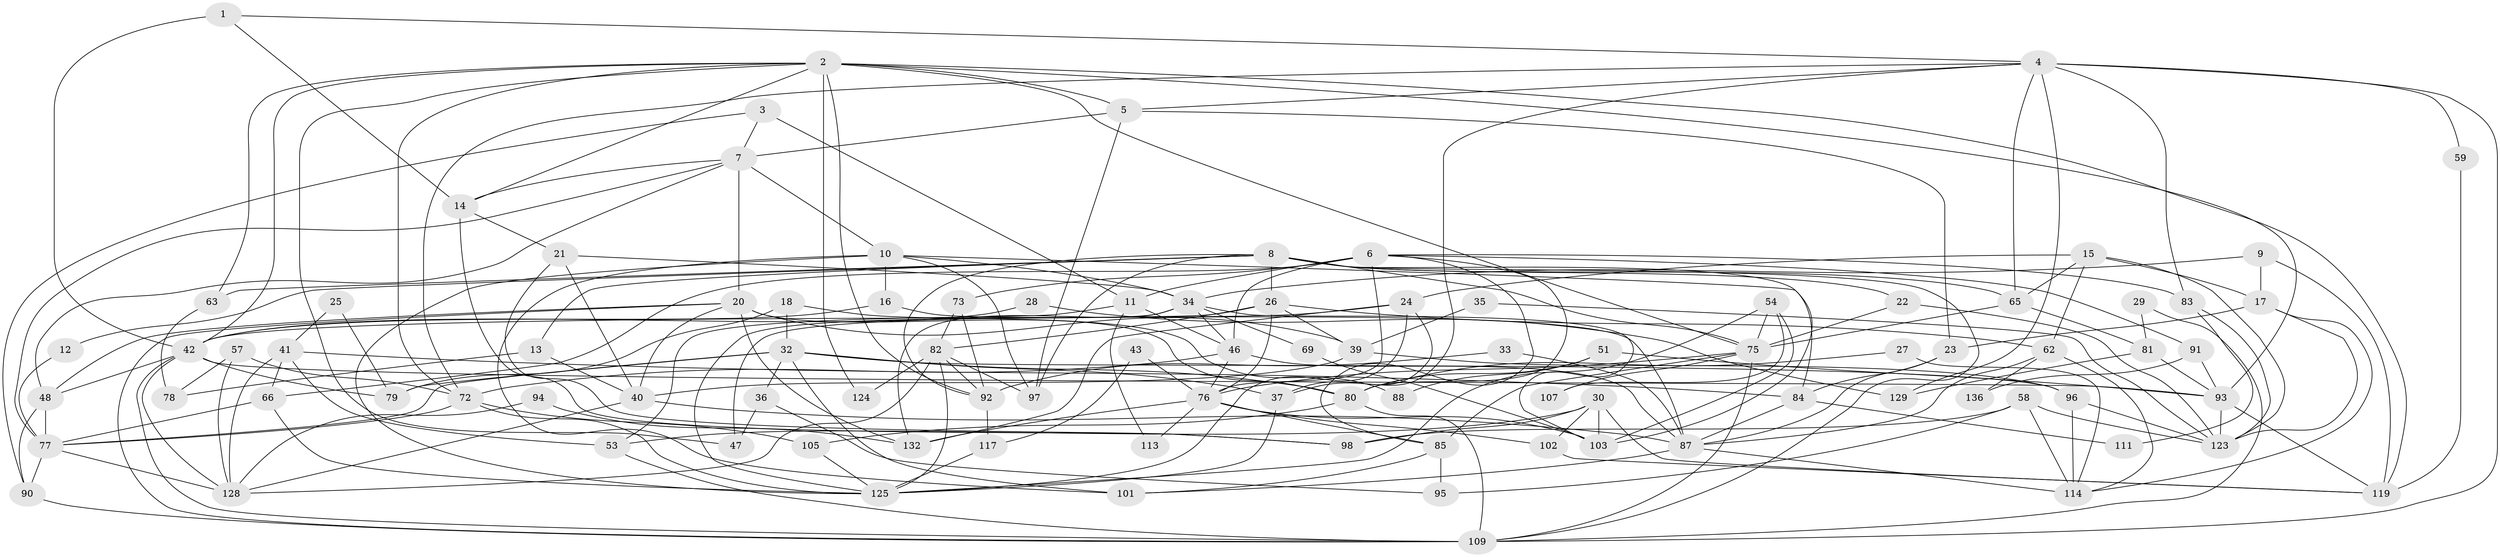 // original degree distribution, {3: 0.24087591240875914, 7: 0.058394160583941604, 4: 0.26277372262773724, 8: 0.0072992700729927005, 5: 0.17518248175182483, 6: 0.08029197080291971, 2: 0.1678832116788321, 9: 0.0072992700729927005}
// Generated by graph-tools (version 1.1) at 2025/11/02/27/25 16:11:17]
// undirected, 96 vertices, 228 edges
graph export_dot {
graph [start="1"]
  node [color=gray90,style=filled];
  1;
  2 [super="+49"];
  3;
  4 [super="+108"];
  5 [super="+45"];
  6 [super="+135"];
  7 [super="+44"];
  8 [super="+67"];
  9;
  10 [super="+19"];
  11 [super="+56"];
  12;
  13;
  14 [super="+38"];
  15;
  16 [super="+60"];
  17 [super="+50"];
  18;
  20 [super="+31"];
  21 [super="+55"];
  22;
  23;
  24 [super="+116"];
  25;
  26;
  27;
  28;
  29;
  30 [super="+71"];
  32 [super="+61"];
  33;
  34 [super="+68"];
  35;
  36;
  37;
  39 [super="+131"];
  40 [super="+52"];
  41;
  42 [super="+86"];
  43;
  46 [super="+121"];
  47;
  48 [super="+64"];
  51;
  53;
  54;
  57 [super="+110"];
  58;
  59;
  62;
  63;
  65 [super="+70"];
  66;
  69;
  72 [super="+74"];
  73;
  75 [super="+137"];
  76 [super="+126"];
  77 [super="+104"];
  78;
  79;
  80 [super="+115"];
  81;
  82 [super="+106"];
  83;
  84;
  85 [super="+100"];
  87 [super="+89"];
  88;
  90;
  91;
  92 [super="+122"];
  93 [super="+134"];
  94;
  95;
  96 [super="+99"];
  97;
  98;
  101;
  102;
  103 [super="+130"];
  105;
  107;
  109 [super="+112"];
  111;
  113;
  114 [super="+118"];
  117;
  119 [super="+120"];
  123 [super="+133"];
  124;
  125 [super="+127"];
  128;
  129;
  132;
  136;
  1 -- 4;
  1 -- 42;
  1 -- 14;
  2 -- 47;
  2 -- 72;
  2 -- 119;
  2 -- 124;
  2 -- 5;
  2 -- 42;
  2 -- 75;
  2 -- 92;
  2 -- 63;
  2 -- 14;
  2 -- 93;
  3 -- 90;
  3 -- 11 [weight=2];
  3 -- 7;
  4 -- 65;
  4 -- 37;
  4 -- 83 [weight=2];
  4 -- 129;
  4 -- 5;
  4 -- 59;
  4 -- 109;
  4 -- 72;
  5 -- 97;
  5 -- 7;
  5 -- 23;
  6 -- 66;
  6 -- 83;
  6 -- 91;
  6 -- 76;
  6 -- 80;
  6 -- 85;
  6 -- 73;
  6 -- 11;
  6 -- 46;
  7 -- 14;
  7 -- 48;
  7 -- 20;
  7 -- 10;
  7 -- 77;
  8 -- 103;
  8 -- 12;
  8 -- 65;
  8 -- 97;
  8 -- 13;
  8 -- 22;
  8 -- 26;
  8 -- 92;
  8 -- 63;
  8 -- 75;
  8 -- 109;
  9 -- 119;
  9 -- 34;
  9 -- 17;
  10 -- 101;
  10 -- 84;
  10 -- 97;
  10 -- 125;
  10 -- 34;
  10 -- 16;
  11 -- 53;
  11 -- 113;
  11 -- 46;
  12 -- 77;
  13 -- 40;
  13 -- 78;
  14 -- 21;
  14 -- 98;
  15 -- 123;
  15 -- 62;
  15 -- 24;
  15 -- 65;
  15 -- 17;
  16 -- 87;
  16 -- 42;
  17 -- 23;
  17 -- 114;
  17 -- 123;
  18 -- 79;
  18 -- 32;
  18 -- 88;
  20 -- 40;
  20 -- 48;
  20 -- 132;
  20 -- 109;
  20 -- 39;
  20 -- 80 [weight=2];
  21 -- 98;
  21 -- 34;
  21 -- 40;
  22 -- 123;
  22 -- 75;
  23 -- 84;
  23 -- 87;
  24 -- 132;
  24 -- 42;
  24 -- 37;
  24 -- 125;
  25 -- 41;
  25 -- 79;
  26 -- 62;
  26 -- 47;
  26 -- 76;
  26 -- 82;
  26 -- 39;
  27 -- 80;
  27 -- 114;
  28 -- 129;
  28 -- 42;
  29 -- 81;
  29 -- 109;
  30 -- 103;
  30 -- 98;
  30 -- 102;
  30 -- 119;
  30 -- 53;
  32 -- 77;
  32 -- 80;
  32 -- 36;
  32 -- 37;
  32 -- 101;
  32 -- 79;
  32 -- 96;
  33 -- 92;
  33 -- 87;
  34 -- 69;
  34 -- 132;
  34 -- 103;
  34 -- 125;
  34 -- 46;
  35 -- 123;
  35 -- 39;
  36 -- 47;
  36 -- 95;
  37 -- 125;
  39 -- 40;
  39 -- 96;
  40 -- 128;
  40 -- 87;
  41 -- 66;
  41 -- 128;
  41 -- 53;
  41 -- 84;
  42 -- 128;
  42 -- 109;
  42 -- 93;
  42 -- 79;
  42 -- 48;
  43 -- 117;
  43 -- 76;
  46 -- 76;
  46 -- 87;
  46 -- 72;
  48 -- 77;
  48 -- 90;
  51 -- 80;
  51 -- 88;
  51 -- 93;
  53 -- 109;
  54 -- 75;
  54 -- 107;
  54 -- 103;
  54 -- 125;
  57 -- 78;
  57 -- 128;
  57 -- 72;
  58 -- 95;
  58 -- 98;
  58 -- 123;
  58 -- 114;
  59 -- 119;
  62 -- 114;
  62 -- 87;
  62 -- 136;
  63 -- 78;
  65 -- 81;
  65 -- 75;
  66 -- 125;
  66 -- 77;
  69 -- 103;
  72 -- 105;
  72 -- 125;
  72 -- 77;
  73 -- 92;
  73 -- 82;
  75 -- 85;
  75 -- 107;
  75 -- 76;
  75 -- 109;
  76 -- 85;
  76 -- 113;
  76 -- 132;
  76 -- 102;
  76 -- 103;
  77 -- 90;
  77 -- 128;
  80 -- 109;
  80 -- 105;
  81 -- 129;
  81 -- 93;
  82 -- 125;
  82 -- 124;
  82 -- 128;
  82 -- 97;
  82 -- 92;
  83 -- 111;
  83 -- 123;
  84 -- 87;
  84 -- 111;
  85 -- 101;
  85 -- 95;
  87 -- 101;
  87 -- 114;
  90 -- 109;
  91 -- 93;
  91 -- 136;
  92 -- 117;
  93 -- 123 [weight=2];
  93 -- 119;
  94 -- 128;
  94 -- 132;
  96 -- 123;
  96 -- 114;
  102 -- 119;
  105 -- 125;
  117 -- 125;
}
